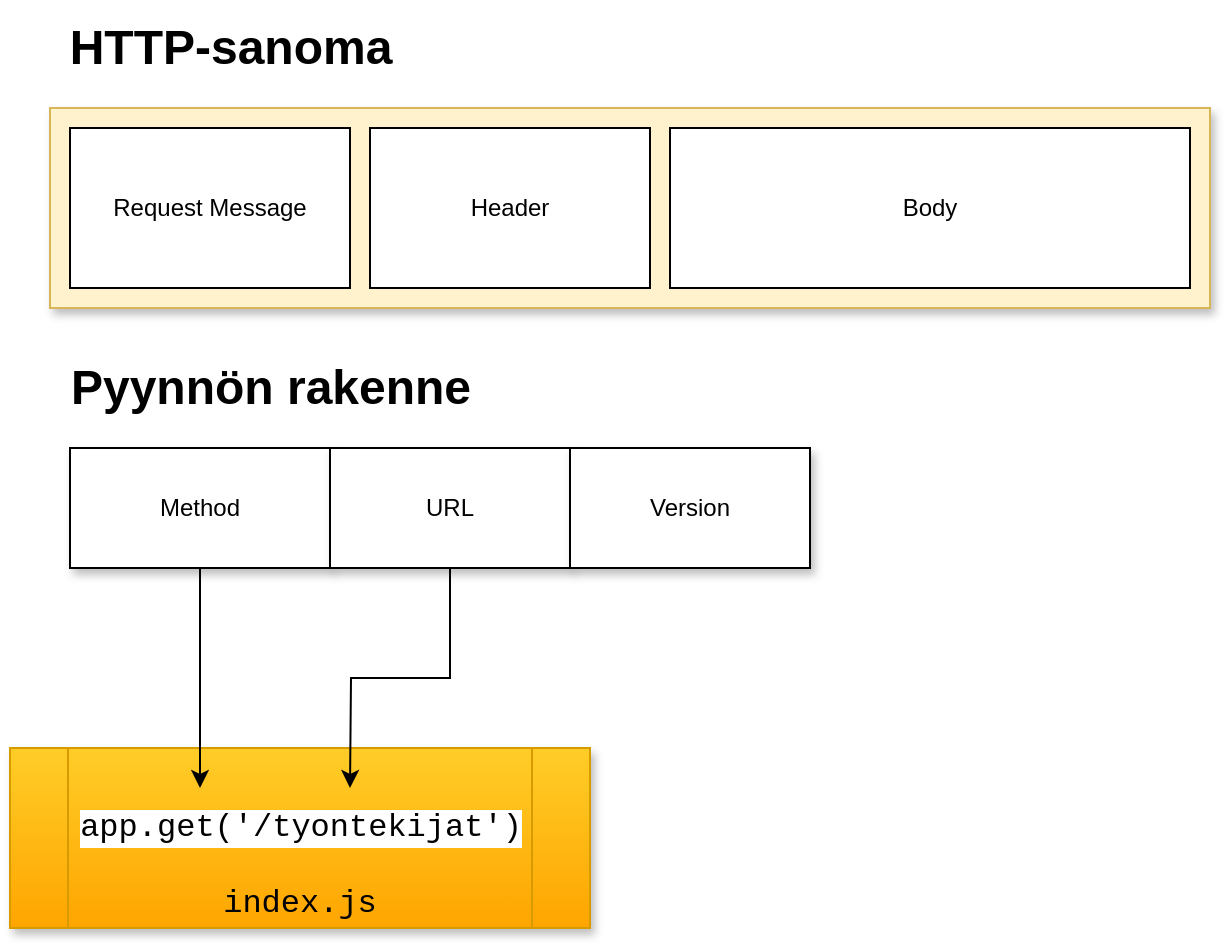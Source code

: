<mxfile version="12.4.3" type="device" pages="1"><diagram id="do8bmzqPiUhtcir2-fTP" name="Page-1"><mxGraphModel dx="1422" dy="713" grid="1" gridSize="10" guides="1" tooltips="1" connect="1" arrows="1" fold="1" page="1" pageScale="1" pageWidth="827" pageHeight="1169" math="0" shadow="0"><root><mxCell id="0"/><mxCell id="1" parent="0"/><mxCell id="Kni5XbPkqFQhJFTutRMd-15" value="index.js" style="shape=process;whiteSpace=wrap;html=1;backgroundOutline=1;shadow=1;glass=0;fontFamily=Courier New;fontSize=16;gradientColor=#ffa500;fillColor=#ffcd28;strokeColor=#d79b00;verticalAlign=bottom;" vertex="1" parent="1"><mxGeometry y="380" width="290" height="90" as="geometry"/></mxCell><mxCell id="Kni5XbPkqFQhJFTutRMd-1" value="" style="rounded=0;whiteSpace=wrap;html=1;fillColor=#fff2cc;strokeColor=#d6b656;shadow=1;glass=0;" vertex="1" parent="1"><mxGeometry x="20" y="60" width="580" height="100" as="geometry"/></mxCell><mxCell id="Kni5XbPkqFQhJFTutRMd-2" value="Request Message" style="rounded=0;whiteSpace=wrap;html=1;" vertex="1" parent="1"><mxGeometry x="30" y="70" width="140" height="80" as="geometry"/></mxCell><mxCell id="Kni5XbPkqFQhJFTutRMd-3" value="Header" style="rounded=0;whiteSpace=wrap;html=1;" vertex="1" parent="1"><mxGeometry x="180" y="70" width="140" height="80" as="geometry"/></mxCell><mxCell id="Kni5XbPkqFQhJFTutRMd-4" value="Body" style="rounded=0;whiteSpace=wrap;html=1;" vertex="1" parent="1"><mxGeometry x="330" y="70" width="260" height="80" as="geometry"/></mxCell><mxCell id="Kni5XbPkqFQhJFTutRMd-5" value="Method" style="rounded=0;whiteSpace=wrap;html=1;shadow=1;glass=0;" vertex="1" parent="1"><mxGeometry x="30" y="230" width="130" height="60" as="geometry"/></mxCell><mxCell id="Kni5XbPkqFQhJFTutRMd-12" style="edgeStyle=orthogonalEdgeStyle;rounded=0;orthogonalLoop=1;jettySize=auto;html=1;exitX=0.5;exitY=1;exitDx=0;exitDy=0;" edge="1" parent="1" source="Kni5XbPkqFQhJFTutRMd-6"><mxGeometry relative="1" as="geometry"><mxPoint x="170" y="400" as="targetPoint"/></mxGeometry></mxCell><mxCell id="Kni5XbPkqFQhJFTutRMd-6" value="URL" style="rounded=0;whiteSpace=wrap;html=1;shadow=1;glass=0;" vertex="1" parent="1"><mxGeometry x="160" y="230" width="120" height="60" as="geometry"/></mxCell><mxCell id="Kni5XbPkqFQhJFTutRMd-7" value="Version" style="rounded=0;whiteSpace=wrap;html=1;shadow=1;glass=0;" vertex="1" parent="1"><mxGeometry x="280" y="230" width="120" height="60" as="geometry"/></mxCell><mxCell id="Kni5XbPkqFQhJFTutRMd-9" value="HTTP-sanoma" style="text;strokeColor=none;fillColor=none;html=1;fontSize=24;fontStyle=1;verticalAlign=middle;align=center;shadow=1;glass=0;" vertex="1" parent="1"><mxGeometry x="60" y="10" width="100" height="40" as="geometry"/></mxCell><mxCell id="Kni5XbPkqFQhJFTutRMd-10" value="Pyynnön rakenne" style="text;strokeColor=none;fillColor=none;html=1;fontSize=24;fontStyle=1;verticalAlign=middle;align=center;shadow=1;glass=0;" vertex="1" parent="1"><mxGeometry x="80" y="180" width="100" height="40" as="geometry"/></mxCell><mxCell id="Kni5XbPkqFQhJFTutRMd-11" value="" style="endArrow=classic;html=1;exitX=0.5;exitY=1;exitDx=0;exitDy=0;" edge="1" parent="1" source="Kni5XbPkqFQhJFTutRMd-5"><mxGeometry width="50" height="50" relative="1" as="geometry"><mxPoint x="20" y="360" as="sourcePoint"/><mxPoint x="95" y="400" as="targetPoint"/></mxGeometry></mxCell><mxCell id="Kni5XbPkqFQhJFTutRMd-14" value="app.get('/tyontekijat')" style="text;html=1;align=center;verticalAlign=middle;resizable=0;points=[];;autosize=1;fontFamily=Courier New;fontSize=16;labelBackgroundColor=#ffffff;" vertex="1" parent="1"><mxGeometry x="25" y="410" width="240" height="20" as="geometry"/></mxCell></root></mxGraphModel></diagram></mxfile>